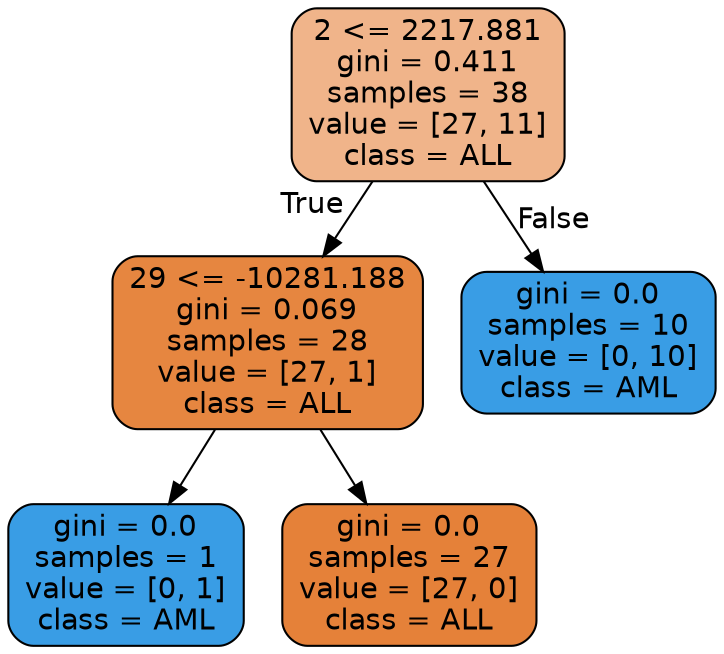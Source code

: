 digraph Tree {
node [shape=box, style="filled, rounded", color="black", fontname=helvetica] ;
edge [fontname=helvetica] ;
0 [label="2 <= 2217.881\ngini = 0.411\nsamples = 38\nvalue = [27, 11]\nclass = ALL", fillcolor="#f0b48a"] ;
1 [label="29 <= -10281.188\ngini = 0.069\nsamples = 28\nvalue = [27, 1]\nclass = ALL", fillcolor="#e68640"] ;
0 -> 1 [labeldistance=2.5, labelangle=45, headlabel="True"] ;
2 [label="gini = 0.0\nsamples = 1\nvalue = [0, 1]\nclass = AML", fillcolor="#399de5"] ;
1 -> 2 ;
3 [label="gini = 0.0\nsamples = 27\nvalue = [27, 0]\nclass = ALL", fillcolor="#e58139"] ;
1 -> 3 ;
4 [label="gini = 0.0\nsamples = 10\nvalue = [0, 10]\nclass = AML", fillcolor="#399de5"] ;
0 -> 4 [labeldistance=2.5, labelangle=-45, headlabel="False"] ;
}